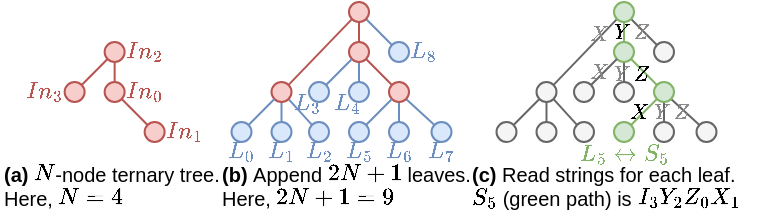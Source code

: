 <mxfile version="23.1.5" type="device">
  <diagram name="Page-1" id="ROkA3gct-7ShumdTdBQn">
    <mxGraphModel dx="382" dy="228" grid="1" gridSize="10" guides="1" tooltips="1" connect="1" arrows="1" fold="1" page="1" pageScale="1" pageWidth="850" pageHeight="1100" math="1" shadow="0">
      <root>
        <mxCell id="0" />
        <mxCell id="1" parent="0" />
        <mxCell id="qHQh2mQ8WFWZGLBF66MF-7" style="rounded=0;orthogonalLoop=1;jettySize=auto;html=1;exitX=1;exitY=0;exitDx=0;exitDy=0;entryX=0;entryY=1;entryDx=0;entryDy=0;endArrow=none;endFill=0;fillColor=#f8cecc;strokeColor=#b85450;" parent="1" source="qHQh2mQ8WFWZGLBF66MF-1" target="qHQh2mQ8WFWZGLBF66MF-6" edge="1">
          <mxGeometry relative="1" as="geometry" />
        </mxCell>
        <mxCell id="qHQh2mQ8WFWZGLBF66MF-1" value="" style="ellipse;whiteSpace=wrap;html=1;aspect=fixed;fillColor=#f8cecc;strokeColor=#b85450;" parent="1" vertex="1">
          <mxGeometry x="165.32" y="350" width="10" height="10" as="geometry" />
        </mxCell>
        <mxCell id="qHQh2mQ8WFWZGLBF66MF-2" value="&lt;b style=&quot;font-size: 10px;&quot;&gt;(a)&amp;nbsp;&lt;/b&gt;\(N\)-node ternary tree. Here, \(N=4\)" style="text;html=1;align=left;verticalAlign=middle;whiteSpace=wrap;rounded=0;fontSize=10;" parent="1" vertex="1">
          <mxGeometry x="133.13" y="392" width="114.37" height="20" as="geometry" />
        </mxCell>
        <mxCell id="qHQh2mQ8WFWZGLBF66MF-5" value="" style="ellipse;whiteSpace=wrap;html=1;aspect=fixed;fillColor=#f8cecc;strokeColor=#b85450;" parent="1" vertex="1">
          <mxGeometry x="185.32" y="350" width="10" height="10" as="geometry" />
        </mxCell>
        <mxCell id="qHQh2mQ8WFWZGLBF66MF-8" style="rounded=0;orthogonalLoop=1;jettySize=auto;html=1;exitX=0.5;exitY=1;exitDx=0;exitDy=0;entryX=0.5;entryY=0;entryDx=0;entryDy=0;endArrow=none;endFill=0;fillColor=#f8cecc;strokeColor=#b85450;" parent="1" source="qHQh2mQ8WFWZGLBF66MF-6" target="qHQh2mQ8WFWZGLBF66MF-5" edge="1">
          <mxGeometry relative="1" as="geometry" />
        </mxCell>
        <mxCell id="qHQh2mQ8WFWZGLBF66MF-10" style="rounded=0;orthogonalLoop=1;jettySize=auto;html=1;exitX=1;exitY=1;exitDx=0;exitDy=0;entryX=0;entryY=0;entryDx=0;entryDy=0;endArrow=none;endFill=0;fillColor=#f8cecc;strokeColor=#b85450;" parent="1" source="qHQh2mQ8WFWZGLBF66MF-5" target="qHQh2mQ8WFWZGLBF66MF-9" edge="1">
          <mxGeometry relative="1" as="geometry" />
        </mxCell>
        <mxCell id="qHQh2mQ8WFWZGLBF66MF-6" value="" style="ellipse;whiteSpace=wrap;html=1;aspect=fixed;fillColor=#f8cecc;strokeColor=#b85450;" parent="1" vertex="1">
          <mxGeometry x="185.32" y="330" width="10" height="10" as="geometry" />
        </mxCell>
        <mxCell id="qHQh2mQ8WFWZGLBF66MF-9" value="" style="ellipse;whiteSpace=wrap;html=1;aspect=fixed;fillColor=#f8cecc;strokeColor=#b85450;" parent="1" vertex="1">
          <mxGeometry x="205.32" y="370" width="10" height="10" as="geometry" />
        </mxCell>
        <mxCell id="qHQh2mQ8WFWZGLBF66MF-11" value="\(In_0\)" style="text;html=1;align=center;verticalAlign=middle;whiteSpace=wrap;rounded=0;fontSize=10;fontColor=#b85450;" parent="1" vertex="1">
          <mxGeometry x="195.32" y="350" width="20" height="10" as="geometry" />
        </mxCell>
        <mxCell id="qHQh2mQ8WFWZGLBF66MF-12" value="\(In_1\)" style="text;html=1;align=center;verticalAlign=middle;whiteSpace=wrap;rounded=0;fontSize=10;fontColor=#b85450;" parent="1" vertex="1">
          <mxGeometry x="215.32" y="370" width="20" height="10" as="geometry" />
        </mxCell>
        <mxCell id="qHQh2mQ8WFWZGLBF66MF-13" value="\(In_2\)" style="text;html=1;align=center;verticalAlign=middle;whiteSpace=wrap;rounded=0;fontSize=10;fontColor=#b85450;" parent="1" vertex="1">
          <mxGeometry x="195.32" y="330" width="20" height="10" as="geometry" />
        </mxCell>
        <mxCell id="qHQh2mQ8WFWZGLBF66MF-14" value="\(In_3\)" style="text;html=1;align=center;verticalAlign=middle;whiteSpace=wrap;rounded=0;fontSize=10;fontColor=#b85450;" parent="1" vertex="1">
          <mxGeometry x="145.32" y="350" width="20" height="10" as="geometry" />
        </mxCell>
        <mxCell id="qHQh2mQ8WFWZGLBF66MF-15" style="rounded=0;orthogonalLoop=1;jettySize=auto;html=1;exitX=1;exitY=0;exitDx=0;exitDy=0;entryX=0;entryY=1;entryDx=0;entryDy=0;endArrow=none;endFill=0;fillColor=#f8cecc;strokeColor=#b85450;" parent="1" source="qHQh2mQ8WFWZGLBF66MF-16" target="qHQh2mQ8WFWZGLBF66MF-21" edge="1">
          <mxGeometry relative="1" as="geometry" />
        </mxCell>
        <mxCell id="qHQh2mQ8WFWZGLBF66MF-43" style="rounded=0;orthogonalLoop=1;jettySize=auto;html=1;exitX=0.5;exitY=1;exitDx=0;exitDy=0;entryX=0.5;entryY=0;entryDx=0;entryDy=0;endArrow=none;endFill=0;fillColor=#dae8fc;strokeColor=#6c8ebf;" parent="1" source="qHQh2mQ8WFWZGLBF66MF-16" target="qHQh2mQ8WFWZGLBF66MF-40" edge="1">
          <mxGeometry relative="1" as="geometry" />
        </mxCell>
        <mxCell id="qHQh2mQ8WFWZGLBF66MF-44" style="rounded=0;orthogonalLoop=1;jettySize=auto;html=1;exitX=1;exitY=1;exitDx=0;exitDy=0;entryX=0;entryY=0;entryDx=0;entryDy=0;endArrow=none;endFill=0;fillColor=#dae8fc;strokeColor=#6c8ebf;" parent="1" source="qHQh2mQ8WFWZGLBF66MF-16" target="qHQh2mQ8WFWZGLBF66MF-39" edge="1">
          <mxGeometry relative="1" as="geometry" />
        </mxCell>
        <mxCell id="qHQh2mQ8WFWZGLBF66MF-16" value="" style="ellipse;whiteSpace=wrap;html=1;aspect=fixed;fillColor=#f8cecc;strokeColor=#b85450;" parent="1" vertex="1">
          <mxGeometry x="268.75" y="350" width="10" height="10" as="geometry" />
        </mxCell>
        <mxCell id="qHQh2mQ8WFWZGLBF66MF-17" value="&lt;b style=&quot;font-size: 10px;&quot;&gt;(b) &lt;/b&gt;Append \(2N+1\) leaves. Here, \(2N+1=9\)" style="text;html=1;align=left;verticalAlign=middle;whiteSpace=wrap;rounded=0;fontSize=10;" parent="1" vertex="1">
          <mxGeometry x="241.5" y="392" width="130" height="20" as="geometry" />
        </mxCell>
        <mxCell id="qHQh2mQ8WFWZGLBF66MF-32" style="rounded=0;orthogonalLoop=1;jettySize=auto;html=1;exitX=0.5;exitY=1;exitDx=0;exitDy=0;entryX=0.5;entryY=0;entryDx=0;entryDy=0;endArrow=none;endFill=0;fillColor=#dae8fc;strokeColor=#6c8ebf;" parent="1" source="qHQh2mQ8WFWZGLBF66MF-18" target="qHQh2mQ8WFWZGLBF66MF-30" edge="1">
          <mxGeometry relative="1" as="geometry" />
        </mxCell>
        <mxCell id="qHQh2mQ8WFWZGLBF66MF-18" value="" style="ellipse;whiteSpace=wrap;html=1;aspect=fixed;fillColor=#f8cecc;strokeColor=#b85450;" parent="1" vertex="1">
          <mxGeometry x="307.5" y="330" width="10" height="10" as="geometry" />
        </mxCell>
        <mxCell id="qHQh2mQ8WFWZGLBF66MF-19" style="rounded=0;orthogonalLoop=1;jettySize=auto;html=1;exitX=0.5;exitY=1;exitDx=0;exitDy=0;entryX=0.5;entryY=0;entryDx=0;entryDy=0;endArrow=none;endFill=0;fillColor=#f8cecc;strokeColor=#b85450;" parent="1" source="qHQh2mQ8WFWZGLBF66MF-21" target="qHQh2mQ8WFWZGLBF66MF-18" edge="1">
          <mxGeometry relative="1" as="geometry" />
        </mxCell>
        <mxCell id="qHQh2mQ8WFWZGLBF66MF-20" style="rounded=0;orthogonalLoop=1;jettySize=auto;html=1;exitX=1;exitY=1;exitDx=0;exitDy=0;entryX=0;entryY=0;entryDx=0;entryDy=0;endArrow=none;endFill=0;fillColor=#f8cecc;strokeColor=#b85450;" parent="1" source="qHQh2mQ8WFWZGLBF66MF-18" target="qHQh2mQ8WFWZGLBF66MF-22" edge="1">
          <mxGeometry relative="1" as="geometry" />
        </mxCell>
        <mxCell id="qHQh2mQ8WFWZGLBF66MF-28" style="rounded=0;orthogonalLoop=1;jettySize=auto;html=1;exitX=1;exitY=1;exitDx=0;exitDy=0;entryX=0;entryY=0;entryDx=0;entryDy=0;endArrow=none;endFill=0;fillColor=#dae8fc;strokeColor=#6c8ebf;" parent="1" source="qHQh2mQ8WFWZGLBF66MF-21" target="qHQh2mQ8WFWZGLBF66MF-27" edge="1">
          <mxGeometry relative="1" as="geometry" />
        </mxCell>
        <mxCell id="qHQh2mQ8WFWZGLBF66MF-21" value="" style="ellipse;whiteSpace=wrap;html=1;aspect=fixed;fillColor=#f8cecc;strokeColor=#b85450;" parent="1" vertex="1">
          <mxGeometry x="307.5" y="310" width="10" height="10" as="geometry" />
        </mxCell>
        <mxCell id="qHQh2mQ8WFWZGLBF66MF-37" style="rounded=0;orthogonalLoop=1;jettySize=auto;html=1;exitX=0.5;exitY=1;exitDx=0;exitDy=0;entryX=0.5;entryY=0;entryDx=0;entryDy=0;endArrow=none;endFill=0;fillColor=#dae8fc;strokeColor=#6c8ebf;" parent="1" source="qHQh2mQ8WFWZGLBF66MF-22" target="qHQh2mQ8WFWZGLBF66MF-34" edge="1">
          <mxGeometry relative="1" as="geometry" />
        </mxCell>
        <mxCell id="qHQh2mQ8WFWZGLBF66MF-38" style="rounded=0;orthogonalLoop=1;jettySize=auto;html=1;exitX=1;exitY=1;exitDx=0;exitDy=0;entryX=0;entryY=0;entryDx=0;entryDy=0;endArrow=none;endFill=0;fillColor=#dae8fc;strokeColor=#6c8ebf;" parent="1" source="qHQh2mQ8WFWZGLBF66MF-22" target="qHQh2mQ8WFWZGLBF66MF-35" edge="1">
          <mxGeometry relative="1" as="geometry" />
        </mxCell>
        <mxCell id="qHQh2mQ8WFWZGLBF66MF-22" value="" style="ellipse;whiteSpace=wrap;html=1;aspect=fixed;fillColor=#f8cecc;strokeColor=#b85450;" parent="1" vertex="1">
          <mxGeometry x="327.5" y="350" width="10" height="10" as="geometry" />
        </mxCell>
        <mxCell id="qHQh2mQ8WFWZGLBF66MF-27" value="" style="ellipse;whiteSpace=wrap;html=1;aspect=fixed;fillColor=#dae8fc;strokeColor=#6c8ebf;" parent="1" vertex="1">
          <mxGeometry x="327.5" y="330" width="10" height="10" as="geometry" />
        </mxCell>
        <mxCell id="qHQh2mQ8WFWZGLBF66MF-31" style="rounded=0;orthogonalLoop=1;jettySize=auto;html=1;exitX=1;exitY=0;exitDx=0;exitDy=0;entryX=0;entryY=1;entryDx=0;entryDy=0;endArrow=none;endFill=0;fillColor=#dae8fc;strokeColor=#6c8ebf;" parent="1" source="qHQh2mQ8WFWZGLBF66MF-29" target="qHQh2mQ8WFWZGLBF66MF-18" edge="1">
          <mxGeometry relative="1" as="geometry" />
        </mxCell>
        <mxCell id="qHQh2mQ8WFWZGLBF66MF-29" value="" style="ellipse;whiteSpace=wrap;html=1;aspect=fixed;fillColor=#dae8fc;strokeColor=#6c8ebf;" parent="1" vertex="1">
          <mxGeometry x="287.5" y="350" width="10" height="10" as="geometry" />
        </mxCell>
        <mxCell id="qHQh2mQ8WFWZGLBF66MF-30" value="" style="ellipse;whiteSpace=wrap;html=1;aspect=fixed;fillColor=#dae8fc;strokeColor=#6c8ebf;" parent="1" vertex="1">
          <mxGeometry x="307.5" y="350" width="10" height="10" as="geometry" />
        </mxCell>
        <mxCell id="qHQh2mQ8WFWZGLBF66MF-36" style="rounded=0;orthogonalLoop=1;jettySize=auto;html=1;exitX=1;exitY=0;exitDx=0;exitDy=0;entryX=0;entryY=1;entryDx=0;entryDy=0;endArrow=none;endFill=0;fillColor=#dae8fc;strokeColor=#6c8ebf;" parent="1" source="qHQh2mQ8WFWZGLBF66MF-33" target="qHQh2mQ8WFWZGLBF66MF-22" edge="1">
          <mxGeometry relative="1" as="geometry" />
        </mxCell>
        <mxCell id="qHQh2mQ8WFWZGLBF66MF-33" value="" style="ellipse;whiteSpace=wrap;html=1;aspect=fixed;fillColor=#dae8fc;strokeColor=#6c8ebf;" parent="1" vertex="1">
          <mxGeometry x="307.5" y="370" width="10" height="10" as="geometry" />
        </mxCell>
        <mxCell id="qHQh2mQ8WFWZGLBF66MF-34" value="" style="ellipse;whiteSpace=wrap;html=1;aspect=fixed;fillColor=#dae8fc;strokeColor=#6c8ebf;" parent="1" vertex="1">
          <mxGeometry x="327.5" y="370" width="10" height="10" as="geometry" />
        </mxCell>
        <mxCell id="qHQh2mQ8WFWZGLBF66MF-35" value="" style="ellipse;whiteSpace=wrap;html=1;aspect=fixed;fillColor=#dae8fc;strokeColor=#6c8ebf;" parent="1" vertex="1">
          <mxGeometry x="348.75" y="370" width="10" height="10" as="geometry" />
        </mxCell>
        <mxCell id="qHQh2mQ8WFWZGLBF66MF-39" value="" style="ellipse;whiteSpace=wrap;html=1;aspect=fixed;fillColor=#dae8fc;strokeColor=#6c8ebf;" parent="1" vertex="1">
          <mxGeometry x="287.5" y="370" width="10" height="10" as="geometry" />
        </mxCell>
        <mxCell id="qHQh2mQ8WFWZGLBF66MF-40" value="" style="ellipse;whiteSpace=wrap;html=1;aspect=fixed;fillColor=#dae8fc;strokeColor=#6c8ebf;" parent="1" vertex="1">
          <mxGeometry x="268.75" y="370" width="10" height="10" as="geometry" />
        </mxCell>
        <mxCell id="qHQh2mQ8WFWZGLBF66MF-42" style="rounded=0;orthogonalLoop=1;jettySize=auto;html=1;exitX=1;exitY=0;exitDx=0;exitDy=0;entryX=0;entryY=1;entryDx=0;entryDy=0;fillColor=#dae8fc;strokeColor=#6c8ebf;endArrow=none;endFill=0;" parent="1" source="qHQh2mQ8WFWZGLBF66MF-41" target="qHQh2mQ8WFWZGLBF66MF-16" edge="1">
          <mxGeometry relative="1" as="geometry" />
        </mxCell>
        <mxCell id="qHQh2mQ8WFWZGLBF66MF-41" value="" style="ellipse;whiteSpace=wrap;html=1;aspect=fixed;fillColor=#dae8fc;strokeColor=#6c8ebf;" parent="1" vertex="1">
          <mxGeometry x="248.75" y="370" width="10" height="10" as="geometry" />
        </mxCell>
        <mxCell id="bxUqCEbh1kvR5ImdN0Nd-1" style="rounded=0;orthogonalLoop=1;jettySize=auto;html=1;exitX=1;exitY=0;exitDx=0;exitDy=0;entryX=0;entryY=1;entryDx=0;entryDy=0;endArrow=none;endFill=0;fillColor=#f5f5f5;strokeColor=#666666;" parent="1" source="bxUqCEbh1kvR5ImdN0Nd-4" target="bxUqCEbh1kvR5ImdN0Nd-10" edge="1">
          <mxGeometry relative="1" as="geometry" />
        </mxCell>
        <mxCell id="bxUqCEbh1kvR5ImdN0Nd-29" value="\(X\)" style="edgeLabel;html=1;align=center;verticalAlign=middle;resizable=0;points=[];fontSize=9;labelBackgroundColor=none;fontColor=#8a8a8a;" parent="bxUqCEbh1kvR5ImdN0Nd-1" vertex="1" connectable="0">
          <mxGeometry x="-0.076" relative="1" as="geometry">
            <mxPoint x="7" y="-11" as="offset" />
          </mxGeometry>
        </mxCell>
        <mxCell id="bxUqCEbh1kvR5ImdN0Nd-2" style="rounded=0;orthogonalLoop=1;jettySize=auto;html=1;exitX=0.5;exitY=1;exitDx=0;exitDy=0;entryX=0.5;entryY=0;entryDx=0;entryDy=0;endArrow=none;endFill=0;fillColor=#f5f5f5;strokeColor=#666666;" parent="1" source="bxUqCEbh1kvR5ImdN0Nd-4" target="bxUqCEbh1kvR5ImdN0Nd-23" edge="1">
          <mxGeometry relative="1" as="geometry" />
        </mxCell>
        <mxCell id="bxUqCEbh1kvR5ImdN0Nd-3" style="rounded=0;orthogonalLoop=1;jettySize=auto;html=1;exitX=1;exitY=1;exitDx=0;exitDy=0;entryX=0;entryY=0;entryDx=0;entryDy=0;endArrow=none;endFill=0;fillColor=#f5f5f5;strokeColor=#666666;" parent="1" source="bxUqCEbh1kvR5ImdN0Nd-4" target="bxUqCEbh1kvR5ImdN0Nd-22" edge="1">
          <mxGeometry relative="1" as="geometry" />
        </mxCell>
        <mxCell id="bxUqCEbh1kvR5ImdN0Nd-4" value="" style="ellipse;whiteSpace=wrap;html=1;aspect=fixed;fillColor=#f5f5f5;strokeColor=#666666;fontColor=#333333;" parent="1" vertex="1">
          <mxGeometry x="401.25" y="350" width="10" height="10" as="geometry" />
        </mxCell>
        <mxCell id="bxUqCEbh1kvR5ImdN0Nd-5" style="rounded=0;orthogonalLoop=1;jettySize=auto;html=1;exitX=0.5;exitY=1;exitDx=0;exitDy=0;entryX=0.5;entryY=0;entryDx=0;entryDy=0;endArrow=none;endFill=0;fillColor=#f5f5f5;strokeColor=#666666;" parent="1" source="bxUqCEbh1kvR5ImdN0Nd-6" target="bxUqCEbh1kvR5ImdN0Nd-17" edge="1">
          <mxGeometry relative="1" as="geometry" />
        </mxCell>
        <mxCell id="bxUqCEbh1kvR5ImdN0Nd-6" value="" style="ellipse;whiteSpace=wrap;html=1;aspect=fixed;fillColor=#d5e8d4;strokeColor=#82b366;" parent="1" vertex="1">
          <mxGeometry x="440" y="330" width="10" height="10" as="geometry" />
        </mxCell>
        <mxCell id="bxUqCEbh1kvR5ImdN0Nd-7" style="rounded=0;orthogonalLoop=1;jettySize=auto;html=1;exitX=0.5;exitY=1;exitDx=0;exitDy=0;entryX=0.5;entryY=0;entryDx=0;entryDy=0;endArrow=none;endFill=0;fillColor=#d5e8d4;strokeColor=#82b366;" parent="1" source="bxUqCEbh1kvR5ImdN0Nd-10" target="bxUqCEbh1kvR5ImdN0Nd-6" edge="1">
          <mxGeometry relative="1" as="geometry" />
        </mxCell>
        <mxCell id="bxUqCEbh1kvR5ImdN0Nd-30" value="\(Y\)" style="edgeLabel;html=1;align=center;verticalAlign=middle;resizable=0;points=[];fontSize=9;labelBackgroundColor=none;fontStyle=0" parent="bxUqCEbh1kvR5ImdN0Nd-7" vertex="1" connectable="0">
          <mxGeometry x="-0.06" y="-1" relative="1" as="geometry">
            <mxPoint as="offset" />
          </mxGeometry>
        </mxCell>
        <mxCell id="bxUqCEbh1kvR5ImdN0Nd-8" style="rounded=0;orthogonalLoop=1;jettySize=auto;html=1;exitX=1;exitY=1;exitDx=0;exitDy=0;entryX=0;entryY=0;entryDx=0;entryDy=0;endArrow=none;endFill=0;fillColor=#d5e8d4;strokeColor=#82b366;" parent="1" source="bxUqCEbh1kvR5ImdN0Nd-6" target="bxUqCEbh1kvR5ImdN0Nd-13" edge="1">
          <mxGeometry relative="1" as="geometry" />
        </mxCell>
        <mxCell id="bxUqCEbh1kvR5ImdN0Nd-9" style="rounded=0;orthogonalLoop=1;jettySize=auto;html=1;exitX=1;exitY=1;exitDx=0;exitDy=0;entryX=0;entryY=0;entryDx=0;entryDy=0;endArrow=none;endFill=0;fillColor=#f5f5f5;strokeColor=#666666;" parent="1" source="bxUqCEbh1kvR5ImdN0Nd-10" target="bxUqCEbh1kvR5ImdN0Nd-14" edge="1">
          <mxGeometry relative="1" as="geometry" />
        </mxCell>
        <mxCell id="bxUqCEbh1kvR5ImdN0Nd-31" value="\(Z\)" style="edgeLabel;html=1;align=center;verticalAlign=middle;resizable=0;points=[];fontSize=9;labelBackgroundColor=none;fontColor=#8a8a8a;" parent="bxUqCEbh1kvR5ImdN0Nd-9" vertex="1" connectable="0">
          <mxGeometry x="-0.082" relative="1" as="geometry">
            <mxPoint x="-2" as="offset" />
          </mxGeometry>
        </mxCell>
        <mxCell id="bxUqCEbh1kvR5ImdN0Nd-10" value="" style="ellipse;whiteSpace=wrap;html=1;aspect=fixed;fillColor=#d5e8d4;strokeColor=#82b366;" parent="1" vertex="1">
          <mxGeometry x="440" y="310" width="10" height="10" as="geometry" />
        </mxCell>
        <mxCell id="bxUqCEbh1kvR5ImdN0Nd-11" style="rounded=0;orthogonalLoop=1;jettySize=auto;html=1;exitX=0.5;exitY=1;exitDx=0;exitDy=0;entryX=0.5;entryY=0;entryDx=0;entryDy=0;endArrow=none;endFill=0;fillColor=#f5f5f5;strokeColor=#666666;" parent="1" source="bxUqCEbh1kvR5ImdN0Nd-13" target="bxUqCEbh1kvR5ImdN0Nd-20" edge="1">
          <mxGeometry relative="1" as="geometry" />
        </mxCell>
        <mxCell id="bxUqCEbh1kvR5ImdN0Nd-12" style="rounded=0;orthogonalLoop=1;jettySize=auto;html=1;exitX=1;exitY=1;exitDx=0;exitDy=0;entryX=0;entryY=0;entryDx=0;entryDy=0;endArrow=none;endFill=0;fillColor=#f5f5f5;strokeColor=#666666;" parent="1" source="bxUqCEbh1kvR5ImdN0Nd-13" target="bxUqCEbh1kvR5ImdN0Nd-21" edge="1">
          <mxGeometry relative="1" as="geometry" />
        </mxCell>
        <mxCell id="bxUqCEbh1kvR5ImdN0Nd-13" value="" style="ellipse;whiteSpace=wrap;html=1;aspect=fixed;fillColor=#d5e8d4;strokeColor=#82b366;" parent="1" vertex="1">
          <mxGeometry x="460" y="350" width="10" height="10" as="geometry" />
        </mxCell>
        <mxCell id="bxUqCEbh1kvR5ImdN0Nd-14" value="" style="ellipse;whiteSpace=wrap;html=1;aspect=fixed;fillColor=#f5f5f5;strokeColor=#666666;fontColor=#333333;" parent="1" vertex="1">
          <mxGeometry x="460" y="330" width="10" height="10" as="geometry" />
        </mxCell>
        <mxCell id="bxUqCEbh1kvR5ImdN0Nd-15" style="rounded=0;orthogonalLoop=1;jettySize=auto;html=1;exitX=1;exitY=0;exitDx=0;exitDy=0;entryX=0;entryY=1;entryDx=0;entryDy=0;endArrow=none;endFill=0;fillColor=#f5f5f5;strokeColor=#666666;" parent="1" source="bxUqCEbh1kvR5ImdN0Nd-16" target="bxUqCEbh1kvR5ImdN0Nd-6" edge="1">
          <mxGeometry relative="1" as="geometry" />
        </mxCell>
        <mxCell id="bxUqCEbh1kvR5ImdN0Nd-16" value="" style="ellipse;whiteSpace=wrap;html=1;aspect=fixed;fillColor=#f5f5f5;strokeColor=#666666;fontColor=#333333;" parent="1" vertex="1">
          <mxGeometry x="420" y="350" width="10" height="10" as="geometry" />
        </mxCell>
        <mxCell id="bxUqCEbh1kvR5ImdN0Nd-17" value="" style="ellipse;whiteSpace=wrap;html=1;aspect=fixed;fillColor=#f5f5f5;strokeColor=#666666;fontColor=#333333;" parent="1" vertex="1">
          <mxGeometry x="440" y="350" width="10" height="10" as="geometry" />
        </mxCell>
        <mxCell id="bxUqCEbh1kvR5ImdN0Nd-18" style="rounded=0;orthogonalLoop=1;jettySize=auto;html=1;exitX=1;exitY=0;exitDx=0;exitDy=0;entryX=0;entryY=1;entryDx=0;entryDy=0;endArrow=none;endFill=0;fillColor=#d5e8d4;strokeColor=#82b366;" parent="1" source="bxUqCEbh1kvR5ImdN0Nd-19" target="bxUqCEbh1kvR5ImdN0Nd-13" edge="1">
          <mxGeometry relative="1" as="geometry" />
        </mxCell>
        <mxCell id="bxUqCEbh1kvR5ImdN0Nd-19" value="" style="ellipse;whiteSpace=wrap;html=1;aspect=fixed;fillColor=#d5e8d4;strokeColor=#82b366;" parent="1" vertex="1">
          <mxGeometry x="440" y="370" width="10" height="10" as="geometry" />
        </mxCell>
        <mxCell id="bxUqCEbh1kvR5ImdN0Nd-20" value="" style="ellipse;whiteSpace=wrap;html=1;aspect=fixed;fillColor=#f5f5f5;strokeColor=#666666;fontColor=#333333;" parent="1" vertex="1">
          <mxGeometry x="460" y="370" width="10" height="10" as="geometry" />
        </mxCell>
        <mxCell id="bxUqCEbh1kvR5ImdN0Nd-21" value="" style="ellipse;whiteSpace=wrap;html=1;aspect=fixed;fillColor=#f5f5f5;strokeColor=#666666;fontColor=#333333;" parent="1" vertex="1">
          <mxGeometry x="481.25" y="370" width="10" height="10" as="geometry" />
        </mxCell>
        <mxCell id="bxUqCEbh1kvR5ImdN0Nd-22" value="" style="ellipse;whiteSpace=wrap;html=1;aspect=fixed;fillColor=#f5f5f5;strokeColor=#666666;fontColor=#333333;" parent="1" vertex="1">
          <mxGeometry x="420" y="370" width="10" height="10" as="geometry" />
        </mxCell>
        <mxCell id="bxUqCEbh1kvR5ImdN0Nd-23" value="" style="ellipse;whiteSpace=wrap;html=1;aspect=fixed;fillColor=#f5f5f5;strokeColor=#666666;fontColor=#333333;" parent="1" vertex="1">
          <mxGeometry x="401.25" y="370" width="10" height="10" as="geometry" />
        </mxCell>
        <mxCell id="bxUqCEbh1kvR5ImdN0Nd-24" style="rounded=0;orthogonalLoop=1;jettySize=auto;html=1;exitX=1;exitY=0;exitDx=0;exitDy=0;entryX=0;entryY=1;entryDx=0;entryDy=0;fillColor=#f5f5f5;strokeColor=#666666;endArrow=none;endFill=0;" parent="1" source="bxUqCEbh1kvR5ImdN0Nd-25" target="bxUqCEbh1kvR5ImdN0Nd-4" edge="1">
          <mxGeometry relative="1" as="geometry" />
        </mxCell>
        <mxCell id="bxUqCEbh1kvR5ImdN0Nd-25" value="" style="ellipse;whiteSpace=wrap;html=1;aspect=fixed;fillColor=#f5f5f5;strokeColor=#666666;fontColor=#333333;" parent="1" vertex="1">
          <mxGeometry x="381.25" y="370" width="10" height="10" as="geometry" />
        </mxCell>
        <mxCell id="bxUqCEbh1kvR5ImdN0Nd-26" value="&lt;b style=&quot;font-size: 10px;&quot;&gt;(c) &lt;/b&gt;Read strings for each leaf. \(S_5\) (green path) is \(I_3Y_2Z_0X_1\)" style="text;html=1;align=left;verticalAlign=middle;whiteSpace=wrap;rounded=0;fontSize=10;" parent="1" vertex="1">
          <mxGeometry x="366.75" y="392" width="143.25" height="20" as="geometry" />
        </mxCell>
        <mxCell id="AWi7-jwqACqk7B0WPTwR-1" value="\(X\)" style="edgeLabel;html=1;align=center;verticalAlign=middle;resizable=0;points=[];fontSize=9;labelBackgroundColor=none;fontColor=#8a8a8a;" parent="1" vertex="1" connectable="0">
          <mxGeometry x="431.461" y="345.0" as="geometry" />
        </mxCell>
        <mxCell id="AWi7-jwqACqk7B0WPTwR-2" value="\(Y\)" style="edgeLabel;html=1;align=center;verticalAlign=middle;resizable=0;points=[];fontSize=9;labelBackgroundColor=none;fontColor=#8a8a8a;" parent="1" vertex="1" connectable="0">
          <mxGeometry x="444.01" y="345.395" as="geometry" />
        </mxCell>
        <mxCell id="AWi7-jwqACqk7B0WPTwR-3" value="\(Z\)" style="edgeLabel;html=1;align=center;verticalAlign=middle;resizable=0;points=[];fontSize=9;labelBackgroundColor=none;fontStyle=0" parent="1" vertex="1" connectable="0">
          <mxGeometry x="452.529" y="345.299" as="geometry" />
        </mxCell>
        <mxCell id="AWi7-jwqACqk7B0WPTwR-4" value="\(X\)" style="edgeLabel;html=1;align=center;verticalAlign=middle;resizable=0;points=[];fontSize=9;labelBackgroundColor=none;fontStyle=0" parent="1" vertex="1" connectable="0">
          <mxGeometry x="451.531" y="365.0" as="geometry" />
        </mxCell>
        <mxCell id="AWi7-jwqACqk7B0WPTwR-5" value="\(Y\)" style="edgeLabel;html=1;align=center;verticalAlign=middle;resizable=0;points=[];fontSize=9;labelBackgroundColor=none;fontColor=#8a8a8a;" parent="1" vertex="1" connectable="0">
          <mxGeometry x="464" y="364.995" as="geometry" />
        </mxCell>
        <mxCell id="AWi7-jwqACqk7B0WPTwR-6" value="\(Z\)" style="edgeLabel;html=1;align=center;verticalAlign=middle;resizable=0;points=[];fontSize=9;labelBackgroundColor=none;fontColor=#8a8a8a;" parent="1" vertex="1" connectable="0">
          <mxGeometry x="472.999" y="364.999" as="geometry" />
        </mxCell>
        <mxCell id="q5-twESiXIAkw4ZAZ4BZ-1" value="\(L_0\)" style="text;html=1;align=center;verticalAlign=middle;whiteSpace=wrap;rounded=0;fontSize=10;fontColor=#6c8ebf;" parent="1" vertex="1">
          <mxGeometry x="243.75" y="380" width="20" height="10" as="geometry" />
        </mxCell>
        <mxCell id="q5-twESiXIAkw4ZAZ4BZ-2" value="\(L_1\)" style="text;html=1;align=center;verticalAlign=middle;whiteSpace=wrap;rounded=0;fontSize=10;fontColor=#6c8ebf;" parent="1" vertex="1">
          <mxGeometry x="263.75" y="380" width="20" height="10" as="geometry" />
        </mxCell>
        <mxCell id="q5-twESiXIAkw4ZAZ4BZ-3" value="\(L_2\)" style="text;html=1;align=center;verticalAlign=middle;whiteSpace=wrap;rounded=0;fontSize=10;fontColor=#6c8ebf;" parent="1" vertex="1">
          <mxGeometry x="282.5" y="380" width="20" height="10" as="geometry" />
        </mxCell>
        <mxCell id="q5-twESiXIAkw4ZAZ4BZ-4" value="\(L_3\)" style="text;html=1;align=center;verticalAlign=middle;whiteSpace=wrap;rounded=0;fontSize=10;fontColor=#6c8ebf;" parent="1" vertex="1">
          <mxGeometry x="276.75" y="356" width="20" height="10" as="geometry" />
        </mxCell>
        <mxCell id="q5-twESiXIAkw4ZAZ4BZ-5" value="\(L_4\)" style="text;html=1;align=center;verticalAlign=middle;whiteSpace=wrap;rounded=0;fontSize=10;fontColor=#6c8ebf;" parent="1" vertex="1">
          <mxGeometry x="296.5" y="356" width="20" height="10" as="geometry" />
        </mxCell>
        <mxCell id="q5-twESiXIAkw4ZAZ4BZ-6" value="\(L_5\)" style="text;html=1;align=center;verticalAlign=middle;whiteSpace=wrap;rounded=0;fontSize=10;fontColor=#6c8ebf;" parent="1" vertex="1">
          <mxGeometry x="302.5" y="380" width="20" height="10" as="geometry" />
        </mxCell>
        <mxCell id="q5-twESiXIAkw4ZAZ4BZ-7" value="\(L_6\)" style="text;html=1;align=center;verticalAlign=middle;whiteSpace=wrap;rounded=0;fontSize=10;fontColor=#6c8ebf;" parent="1" vertex="1">
          <mxGeometry x="322.5" y="380" width="20" height="10" as="geometry" />
        </mxCell>
        <mxCell id="q5-twESiXIAkw4ZAZ4BZ-8" value="\(L_7\)" style="text;html=1;align=center;verticalAlign=middle;whiteSpace=wrap;rounded=0;fontSize=10;fontColor=#6c8ebf;" parent="1" vertex="1">
          <mxGeometry x="343.75" y="380" width="20" height="10" as="geometry" />
        </mxCell>
        <mxCell id="q5-twESiXIAkw4ZAZ4BZ-9" value="\(L_8\)" style="text;html=1;align=center;verticalAlign=middle;whiteSpace=wrap;rounded=0;fontSize=10;fontColor=#6c8ebf;" parent="1" vertex="1">
          <mxGeometry x="334.5" y="330" width="20" height="10" as="geometry" />
        </mxCell>
        <mxCell id="q5-twESiXIAkw4ZAZ4BZ-10" value="\(L_5\leftrightarrow S_5\)" style="text;html=1;align=center;verticalAlign=middle;whiteSpace=wrap;rounded=0;fontSize=10;fontColor=#82b366;" parent="1" vertex="1">
          <mxGeometry x="435" y="381" width="20" height="10" as="geometry" />
        </mxCell>
      </root>
    </mxGraphModel>
  </diagram>
</mxfile>
